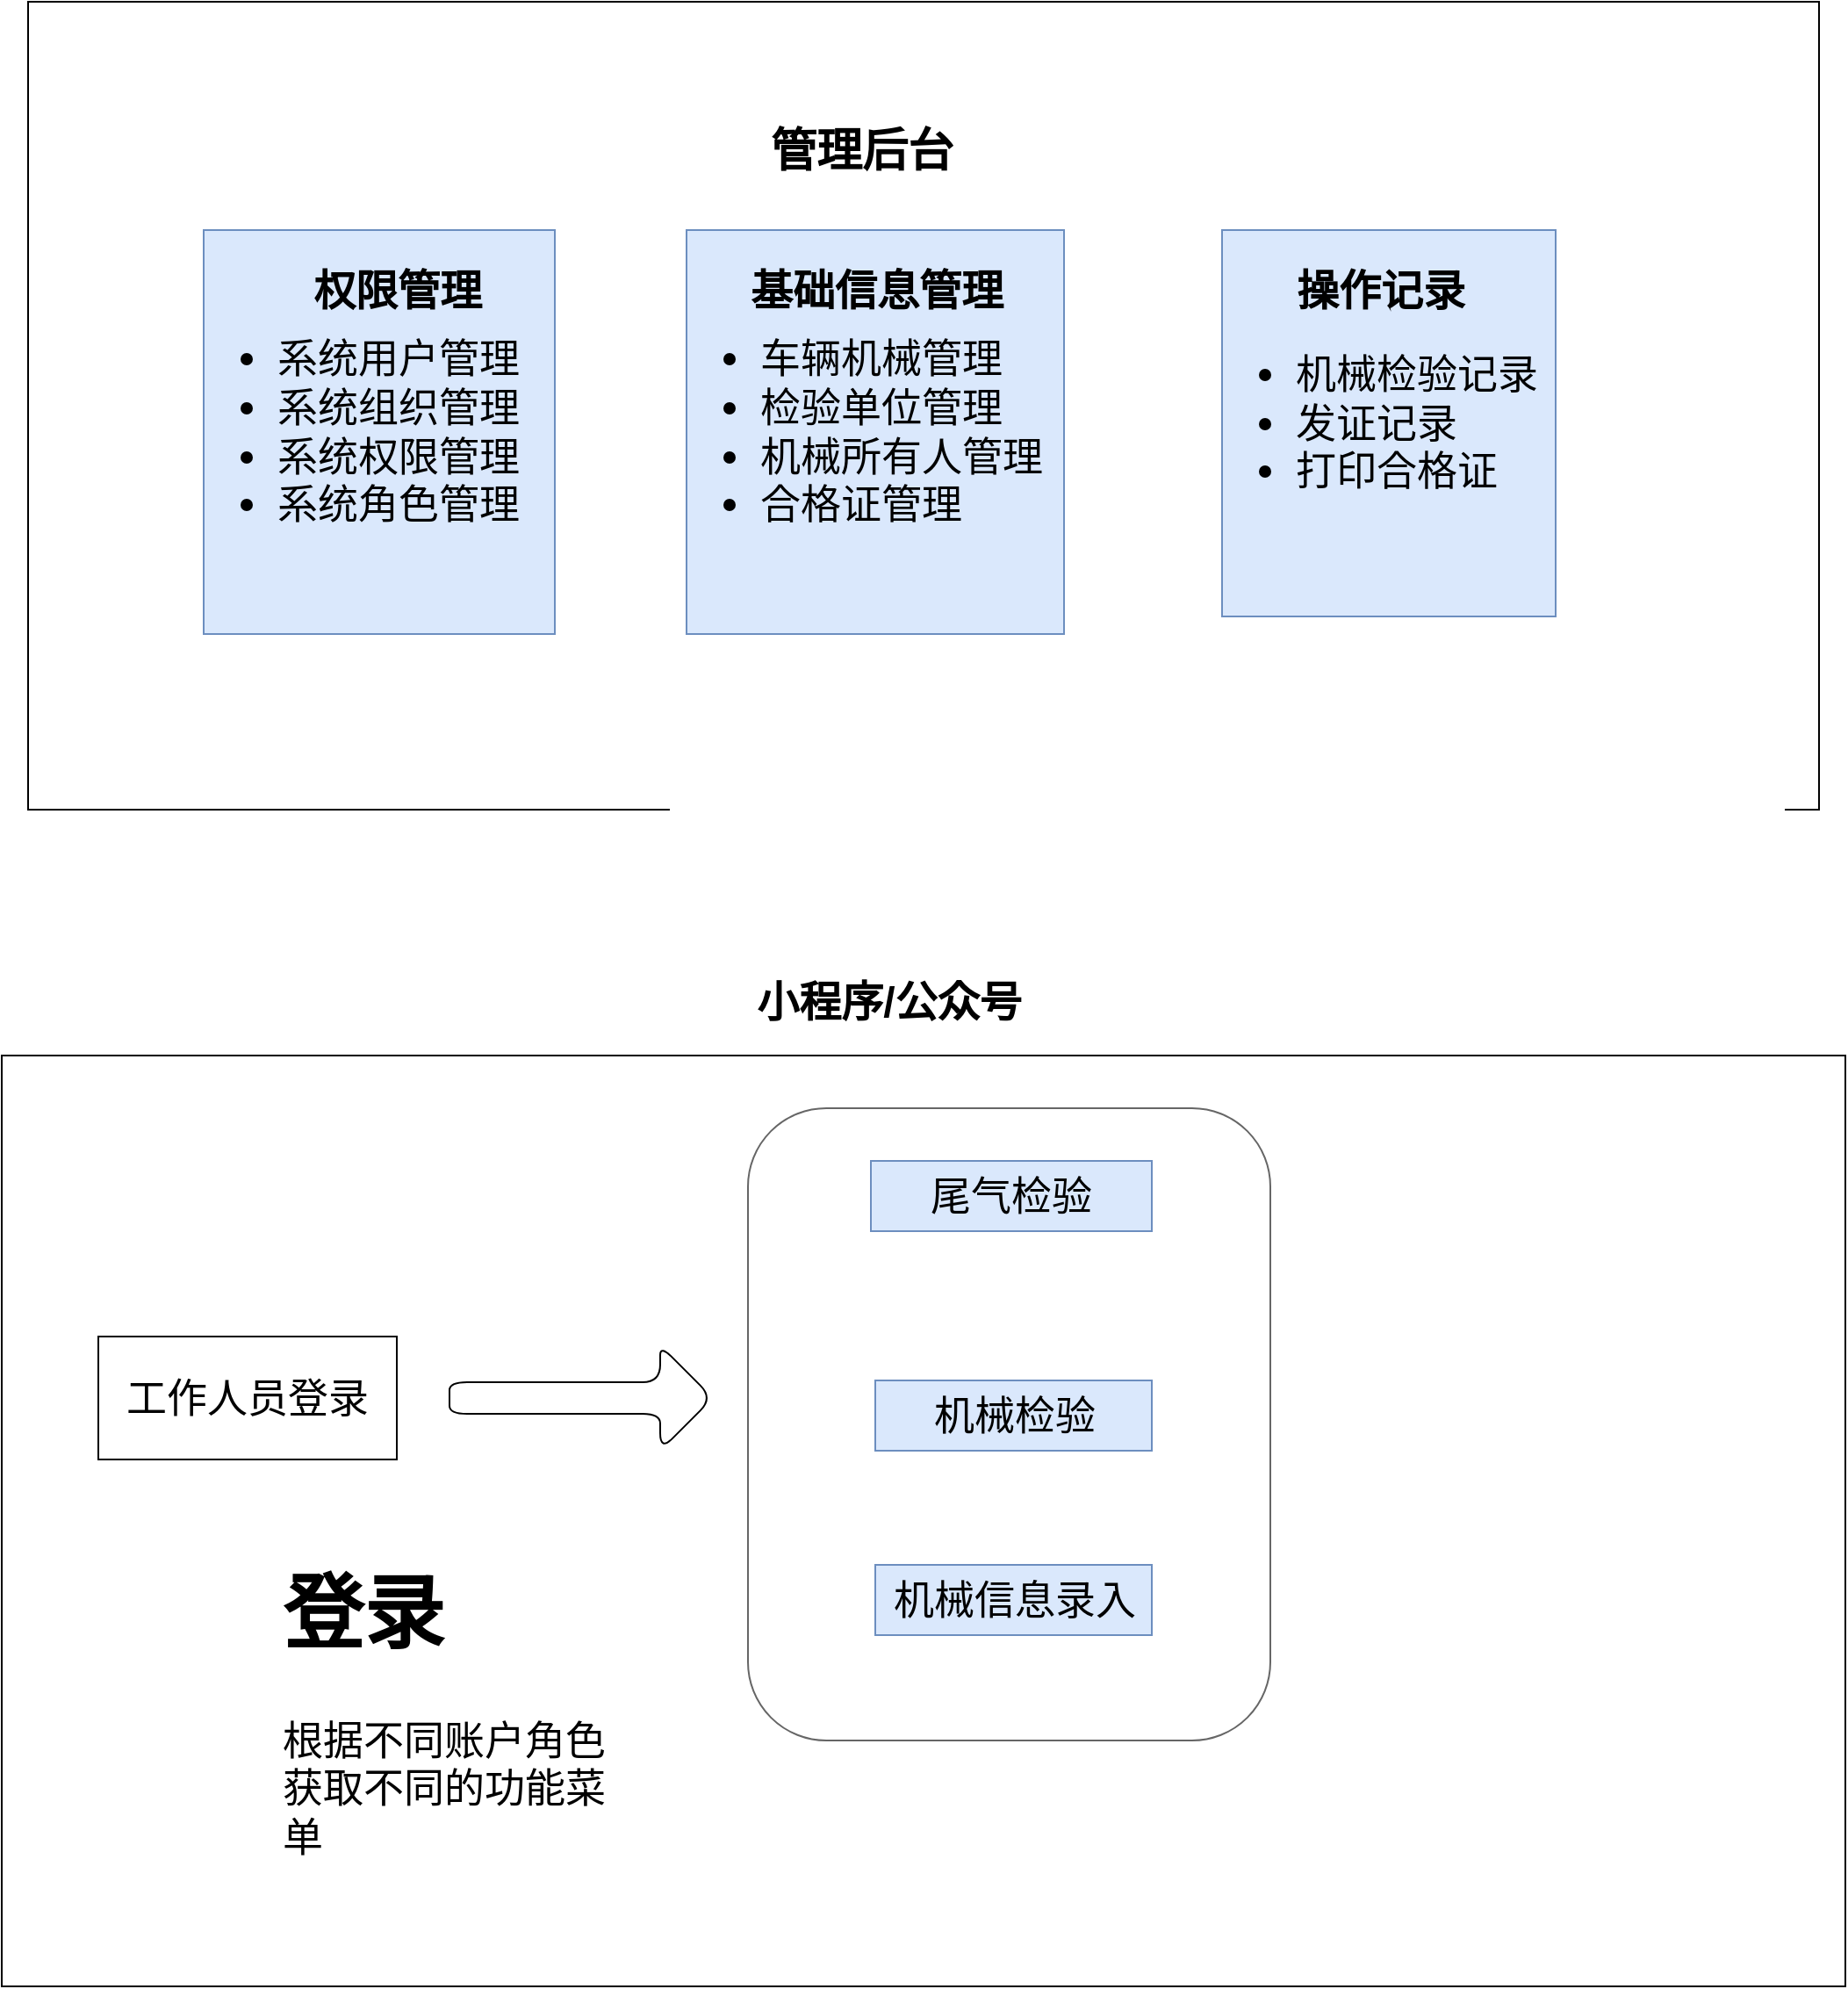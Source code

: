 <mxfile version="13.7.6" type="github">
  <diagram name="Page-1" id="9f46799a-70d6-7492-0946-bef42562c5a5">
    <mxGraphModel dx="2595" dy="3070" grid="1" gridSize="10" guides="1" tooltips="1" connect="1" arrows="1" fold="1" page="1" pageScale="1" pageWidth="1100" pageHeight="850" background="#ffffff" math="0" shadow="0">
      <root>
        <mxCell id="0" />
        <mxCell id="1" parent="0" />
        <mxCell id="lP-lKdRl4BMJ3n3Pa_Zw-13" value="" style="rounded=0;whiteSpace=wrap;html=1;strokeColor=#000000;strokeWidth=1;fillColor=#ffffff;" vertex="1" parent="1">
          <mxGeometry x="30" y="-1650" width="1020" height="460" as="geometry" />
        </mxCell>
        <mxCell id="lP-lKdRl4BMJ3n3Pa_Zw-14" value="&lt;font style=&quot;font-size: 26px&quot;&gt;&lt;b&gt;管理后台&lt;/b&gt;&lt;/font&gt;" style="text;html=1;strokeColor=none;fillColor=none;align=center;verticalAlign=middle;whiteSpace=wrap;rounded=0;" vertex="1" parent="1">
          <mxGeometry x="360" y="-1575" width="290" height="20" as="geometry" />
        </mxCell>
        <mxCell id="lP-lKdRl4BMJ3n3Pa_Zw-15" value="&lt;ul style=&quot;font-size: 23px&quot;&gt;&lt;li&gt;系统用户管理&lt;/li&gt;&lt;li&gt;系统组织管理&lt;/li&gt;&lt;li&gt;系统权限管理&lt;/li&gt;&lt;li&gt;系统角色管理&lt;/li&gt;&lt;/ul&gt;" style="text;html=1;whiteSpace=wrap;verticalAlign=middle;overflow=hidden;strokeWidth=1;fillColor=#dae8fc;strokeColor=#6c8ebf;" vertex="1" parent="1">
          <mxGeometry x="130" y="-1520" width="200" height="230" as="geometry" />
        </mxCell>
        <mxCell id="lP-lKdRl4BMJ3n3Pa_Zw-16" value="&lt;ul style=&quot;font-size: 23px&quot;&gt;&lt;li&gt;车辆机械管理&lt;/li&gt;&lt;li&gt;检验单位管理&lt;/li&gt;&lt;li&gt;机械所有人管理&lt;/li&gt;&lt;li&gt;合格证管理&lt;/li&gt;&lt;/ul&gt;" style="text;fillColor=#dae8fc;html=1;whiteSpace=wrap;verticalAlign=middle;overflow=hidden;strokeColor=#6c8ebf;" vertex="1" parent="1">
          <mxGeometry x="405" y="-1520" width="215" height="230" as="geometry" />
        </mxCell>
        <mxCell id="lP-lKdRl4BMJ3n3Pa_Zw-17" style="edgeStyle=orthogonalEdgeStyle;rounded=0;orthogonalLoop=1;jettySize=auto;html=1;exitX=0.5;exitY=1;exitDx=0;exitDy=0;" edge="1" parent="1" source="lP-lKdRl4BMJ3n3Pa_Zw-15" target="lP-lKdRl4BMJ3n3Pa_Zw-15">
          <mxGeometry relative="1" as="geometry" />
        </mxCell>
        <mxCell id="lP-lKdRl4BMJ3n3Pa_Zw-18" value="权限管理" style="text;strokeColor=none;fillColor=none;html=1;fontSize=24;fontStyle=1;verticalAlign=middle;align=center;" vertex="1" parent="1">
          <mxGeometry x="190" y="-1505" width="100" height="40" as="geometry" />
        </mxCell>
        <mxCell id="lP-lKdRl4BMJ3n3Pa_Zw-19" value="基础信息管理" style="text;strokeColor=none;fillColor=none;html=1;fontSize=24;fontStyle=1;verticalAlign=middle;align=center;" vertex="1" parent="1">
          <mxGeometry x="462.5" y="-1505" width="100" height="40" as="geometry" />
        </mxCell>
        <mxCell id="lP-lKdRl4BMJ3n3Pa_Zw-20" value="&lt;ul style=&quot;font-size: 23px&quot;&gt;&lt;li&gt;机械检验记录&lt;/li&gt;&lt;li&gt;发证记录&lt;/li&gt;&lt;li&gt;打印合格证&lt;/li&gt;&lt;/ul&gt;" style="text;fillColor=#dae8fc;html=1;whiteSpace=wrap;verticalAlign=middle;overflow=hidden;strokeColor=#6c8ebf;" vertex="1" parent="1">
          <mxGeometry x="710" y="-1520" width="190" height="220" as="geometry" />
        </mxCell>
        <mxCell id="lP-lKdRl4BMJ3n3Pa_Zw-21" value="&lt;font&gt;操作记录&lt;/font&gt;" style="text;html=1;fontSize=24;fontStyle=1;verticalAlign=middle;align=center;" vertex="1" parent="1">
          <mxGeometry x="750" y="-1505" width="100" height="40" as="geometry" />
        </mxCell>
        <mxCell id="lP-lKdRl4BMJ3n3Pa_Zw-24" style="edgeStyle=orthogonalEdgeStyle;rounded=0;orthogonalLoop=1;jettySize=auto;html=1;exitX=0.5;exitY=1;exitDx=0;exitDy=0;" edge="1" parent="1" source="lP-lKdRl4BMJ3n3Pa_Zw-16" target="lP-lKdRl4BMJ3n3Pa_Zw-16">
          <mxGeometry relative="1" as="geometry" />
        </mxCell>
        <mxCell id="lP-lKdRl4BMJ3n3Pa_Zw-25" value="" style="rounded=0;whiteSpace=wrap;html=1;strokeWidth=1;" vertex="1" parent="1">
          <mxGeometry x="15" y="-1050" width="1050" height="530" as="geometry" />
        </mxCell>
        <mxCell id="lP-lKdRl4BMJ3n3Pa_Zw-26" value="小程序/公众号" style="text;strokeColor=none;fillColor=none;html=1;fontSize=24;fontStyle=1;verticalAlign=middle;align=center;rounded=1;" vertex="1" parent="1">
          <mxGeometry x="470" y="-1100" width="100" height="40" as="geometry" />
        </mxCell>
        <mxCell id="lP-lKdRl4BMJ3n3Pa_Zw-30" value="尾气检验" style="text;html=1;fillColor=#dae8fc;align=center;verticalAlign=middle;whiteSpace=wrap;rounded=0;fontSize=23;strokeColor=#6c8ebf;" vertex="1" parent="1">
          <mxGeometry x="510" y="-990" width="160" height="40" as="geometry" />
        </mxCell>
        <mxCell id="lP-lKdRl4BMJ3n3Pa_Zw-31" value="机械检验" style="text;html=1;fillColor=#dae8fc;align=center;verticalAlign=middle;whiteSpace=wrap;rounded=0;fontSize=23;strokeColor=#6c8ebf;" vertex="1" parent="1">
          <mxGeometry x="512.5" y="-865" width="157.5" height="40" as="geometry" />
        </mxCell>
        <mxCell id="lP-lKdRl4BMJ3n3Pa_Zw-32" value="机械信息录入" style="text;html=1;fillColor=#dae8fc;align=center;verticalAlign=middle;whiteSpace=wrap;rounded=0;fontSize=23;strokeColor=#6c8ebf;" vertex="1" parent="1">
          <mxGeometry x="512.5" y="-760" width="157.5" height="40" as="geometry" />
        </mxCell>
        <mxCell id="lP-lKdRl4BMJ3n3Pa_Zw-33" value="工作人员登录" style="text;html=1;fillColor=none;align=center;verticalAlign=middle;whiteSpace=wrap;rounded=0;fontSize=23;fontColor=#000000;strokeColor=#000000;" vertex="1" parent="1">
          <mxGeometry x="70" y="-890" width="170" height="70" as="geometry" />
        </mxCell>
        <mxCell id="lP-lKdRl4BMJ3n3Pa_Zw-46" value="" style="rounded=1;whiteSpace=wrap;html=1;strokeWidth=1;fontSize=23;strokeColor=#666666;fontColor=#333333;fillColor=none;" vertex="1" parent="1">
          <mxGeometry x="440" y="-1020" width="297.5" height="360" as="geometry" />
        </mxCell>
        <mxCell id="lP-lKdRl4BMJ3n3Pa_Zw-48" value="&lt;h1&gt;登录&lt;/h1&gt;&lt;p&gt;根据不同账户角色获取不同的功能菜单&lt;/p&gt;" style="text;html=1;strokeColor=none;fillColor=none;spacing=5;spacingTop=-20;whiteSpace=wrap;overflow=hidden;rounded=0;fontSize=23;fontColor=#000000;" vertex="1" parent="1">
          <mxGeometry x="170" y="-780" width="200" height="200" as="geometry" />
        </mxCell>
        <mxCell id="lP-lKdRl4BMJ3n3Pa_Zw-49" value="" style="shape=singleArrow;whiteSpace=wrap;html=1;rounded=1;strokeColor=#000000;strokeWidth=1;fillColor=none;fontSize=23;fontColor=#000000;" vertex="1" parent="1">
          <mxGeometry x="270" y="-885" width="150" height="60" as="geometry" />
        </mxCell>
      </root>
    </mxGraphModel>
  </diagram>
</mxfile>
